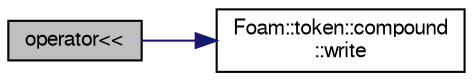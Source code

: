 digraph "operator&lt;&lt;"
{
  bgcolor="transparent";
  edge [fontname="FreeSans",fontsize="10",labelfontname="FreeSans",labelfontsize="10"];
  node [fontname="FreeSans",fontsize="10",shape=record];
  rankdir="LR";
  Node30581 [label="operator\<\<",height=0.2,width=0.4,color="black", fillcolor="grey75", style="filled", fontcolor="black"];
  Node30581 -> Node30582 [color="midnightblue",fontsize="10",style="solid",fontname="FreeSans"];
  Node30582 [label="Foam::token::compound\l::write",height=0.2,width=0.4,color="black",URL="$a26310.html#a0f9d681a986a826fac5aed521d41e3b6"];
}
